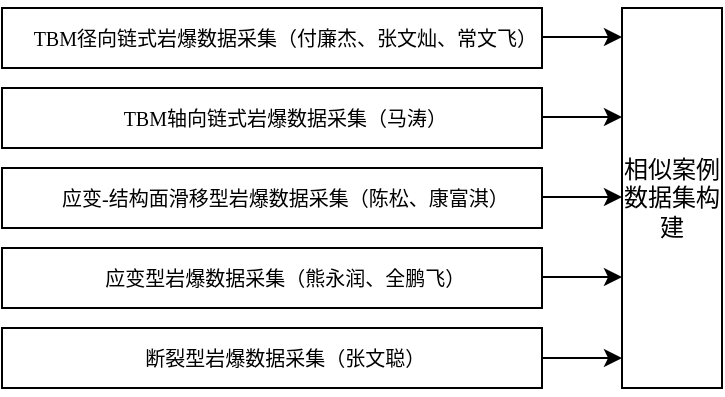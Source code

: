 <mxfile version="28.1.2">
  <diagram name="第 1 页" id="AsR8_wi1bpKjrC80z_sh">
    <mxGraphModel dx="976" dy="671" grid="1" gridSize="10" guides="1" tooltips="1" connect="1" arrows="1" fold="1" page="1" pageScale="1" pageWidth="827" pageHeight="1169" math="0" shadow="0">
      <root>
        <mxCell id="0" />
        <mxCell id="1" parent="0" />
        <mxCell id="B0jpazfzFXSb2_P1Gp61-1" value="相似案例数据集构建" style="rounded=0;whiteSpace=wrap;html=1;" vertex="1" parent="1">
          <mxGeometry x="390" y="240" width="50" height="190" as="geometry" />
        </mxCell>
        <mxCell id="B0jpazfzFXSb2_P1Gp61-2" value="&lt;p style=&quot;margin: 0pt 0pt 0.0pt; text-indent: 10pt; text-align: justify; line-height: 28pt; font-family: &amp;quot;Times New Roman&amp;quot;;&quot; class=&quot;MsoNormal&quot;&gt;&lt;font style=&quot;font-size: 10px;&quot;&gt;&lt;font&gt;&lt;font&gt;&lt;span style=&quot;font-family: 仿宋_GB2312;&quot;&gt;&lt;font face=&quot;Times New Roman&quot;&gt;TBM&lt;/font&gt;&lt;font face=&quot;仿宋_GB2312&quot;&gt;径向链式&lt;/font&gt;&lt;/span&gt;&lt;/font&gt;&lt;span style=&quot;text-indent: 10pt; font-family: 仿宋_GB2312;&quot;&gt;&lt;font face=&quot;仿宋_GB2312&quot;&gt;岩爆&lt;/font&gt;&lt;/span&gt;&lt;span style=&quot;text-indent: 10pt; font-family: 仿宋_GB2312;&quot;&gt;&lt;font face=&quot;仿宋_GB2312&quot;&gt;数据采集（&lt;/font&gt;&lt;/span&gt;&lt;/font&gt;&lt;span style=&quot;font-family: 仿宋_GB2312; text-indent: 10pt;&quot;&gt;付廉杰、张文灿、常文飞）&lt;/span&gt;&lt;/font&gt;&lt;/p&gt;" style="rounded=0;whiteSpace=wrap;html=1;" vertex="1" parent="1">
          <mxGeometry x="80" y="240" width="270" height="30" as="geometry" />
        </mxCell>
        <mxCell id="B0jpazfzFXSb2_P1Gp61-3" value="&lt;p style=&quot;margin: 0pt 0pt 0.0pt; text-indent: 10pt; text-align: justify; line-height: 28pt; font-family: &amp;quot;Times New Roman&amp;quot;;&quot; class=&quot;MsoNormal&quot;&gt;&lt;font style=&quot;font-size: 10px;&quot;&gt;&lt;font&gt;&lt;font&gt;&lt;span style=&quot;font-family: 仿宋_GB2312;&quot;&gt;&lt;font face=&quot;Times New Roman&quot;&gt;TBM轴&lt;/font&gt;&lt;font face=&quot;仿宋_GB2312&quot;&gt;向链式&lt;/font&gt;&lt;/span&gt;&lt;/font&gt;&lt;span style=&quot;text-indent: 10pt; font-family: 仿宋_GB2312;&quot;&gt;&lt;font face=&quot;仿宋_GB2312&quot;&gt;岩爆&lt;/font&gt;&lt;/span&gt;&lt;span style=&quot;text-indent: 10pt; font-family: 仿宋_GB2312;&quot;&gt;&lt;font face=&quot;仿宋_GB2312&quot;&gt;数据采集（马涛&lt;/font&gt;&lt;/span&gt;&lt;/font&gt;&lt;span style=&quot;font-family: 仿宋_GB2312; text-indent: 10pt;&quot;&gt;）&lt;/span&gt;&lt;/font&gt;&lt;/p&gt;" style="rounded=0;whiteSpace=wrap;html=1;" vertex="1" parent="1">
          <mxGeometry x="80" y="280" width="270" height="30" as="geometry" />
        </mxCell>
        <mxCell id="B0jpazfzFXSb2_P1Gp61-4" value="&lt;p style=&quot;margin: 0pt 0pt 0.0pt; text-indent: 10pt; text-align: justify; line-height: 28pt; font-family: &amp;quot;Times New Roman&amp;quot;;&quot; class=&quot;MsoNormal&quot;&gt;&lt;font style=&quot;font-size: 10px;&quot;&gt;&lt;span style=&quot;font-family: 仿宋_GB2312;&quot;&gt;&lt;font face=&quot;仿宋_GB2312&quot;&gt;应变&lt;/font&gt;&lt;font face=&quot;Times New Roman&quot;&gt;-&lt;/font&gt;&lt;font face=&quot;仿宋_GB2312&quot;&gt;结构面滑移型岩爆&lt;/font&gt;&lt;/span&gt;&lt;span style=&quot;font-family: 仿宋_GB2312;&quot;&gt;&lt;font face=&quot;仿宋_GB2312&quot;&gt;数据采集（&lt;/font&gt;&lt;/span&gt;&lt;span style=&quot;font-family: 仿宋_GB2312; text-indent: 10pt;&quot;&gt;陈松、康富淇）&lt;/span&gt;&lt;/font&gt;&lt;/p&gt;" style="rounded=0;whiteSpace=wrap;html=1;" vertex="1" parent="1">
          <mxGeometry x="80" y="320" width="270" height="30" as="geometry" />
        </mxCell>
        <mxCell id="B0jpazfzFXSb2_P1Gp61-5" value="&lt;p style=&quot;margin: 0pt 0pt 0.0pt; text-indent: 10pt; text-align: justify; line-height: 28pt; font-family: &amp;quot;Times New Roman&amp;quot;;&quot; class=&quot;MsoNormal&quot;&gt;&lt;font style=&quot;font-size: 10px;&quot;&gt;&lt;span style=&quot;font-family: 仿宋_GB2312;&quot;&gt;&lt;font face=&quot;仿宋_GB2312&quot;&gt;应变型岩爆&lt;/font&gt;&lt;/span&gt;&lt;span style=&quot;font-family: 仿宋_GB2312;&quot;&gt;&lt;font face=&quot;仿宋_GB2312&quot;&gt;数据采集（&lt;/font&gt;&lt;/span&gt;&lt;span style=&quot;font-family: 仿宋_GB2312; text-indent: 10pt;&quot;&gt;熊永润、全鹏飞）&lt;/span&gt;&lt;/font&gt;&lt;/p&gt;" style="rounded=0;whiteSpace=wrap;html=1;" vertex="1" parent="1">
          <mxGeometry x="80" y="360" width="270" height="30" as="geometry" />
        </mxCell>
        <mxCell id="B0jpazfzFXSb2_P1Gp61-6" value="&lt;p style=&quot;margin: 0pt 0pt 0.0pt; text-indent: 10pt; text-align: justify; line-height: 28pt; font-family: &amp;quot;Times New Roman&amp;quot;;&quot; class=&quot;MsoNormal&quot;&gt;&lt;font style=&quot;font-size: 10px;&quot;&gt;&lt;span style=&quot;font-family: 仿宋_GB2312;&quot;&gt;&lt;font face=&quot;仿宋_GB2312&quot;&gt;断裂型岩爆&lt;/font&gt;&lt;/span&gt;&lt;span style=&quot;font-family: 仿宋_GB2312;&quot;&gt;&lt;font face=&quot;仿宋_GB2312&quot;&gt;数据采集（&lt;/font&gt;&lt;/span&gt;&lt;span style=&quot;font-family: 仿宋_GB2312; text-indent: 10pt;&quot;&gt;张文聪）&lt;/span&gt;&lt;/font&gt;&lt;/p&gt;" style="rounded=0;whiteSpace=wrap;html=1;" vertex="1" parent="1">
          <mxGeometry x="80" y="400" width="270" height="30" as="geometry" />
        </mxCell>
        <mxCell id="B0jpazfzFXSb2_P1Gp61-8" value="" style="endArrow=classic;html=1;rounded=0;exitX=1;exitY=0.5;exitDx=0;exitDy=0;" edge="1" parent="1" source="B0jpazfzFXSb2_P1Gp61-6">
          <mxGeometry width="50" height="50" relative="1" as="geometry">
            <mxPoint x="360" y="420" as="sourcePoint" />
            <mxPoint x="390" y="415" as="targetPoint" />
          </mxGeometry>
        </mxCell>
        <mxCell id="B0jpazfzFXSb2_P1Gp61-9" value="" style="endArrow=classic;html=1;rounded=0;exitX=1;exitY=0.5;exitDx=0;exitDy=0;" edge="1" parent="1">
          <mxGeometry width="50" height="50" relative="1" as="geometry">
            <mxPoint x="350" y="374.5" as="sourcePoint" />
            <mxPoint x="390" y="374.5" as="targetPoint" />
          </mxGeometry>
        </mxCell>
        <mxCell id="B0jpazfzFXSb2_P1Gp61-10" value="" style="endArrow=classic;html=1;rounded=0;exitX=1;exitY=0.5;exitDx=0;exitDy=0;" edge="1" parent="1">
          <mxGeometry width="50" height="50" relative="1" as="geometry">
            <mxPoint x="350" y="334.5" as="sourcePoint" />
            <mxPoint x="390" y="334.5" as="targetPoint" />
          </mxGeometry>
        </mxCell>
        <mxCell id="B0jpazfzFXSb2_P1Gp61-11" value="" style="endArrow=classic;html=1;rounded=0;exitX=1;exitY=0.5;exitDx=0;exitDy=0;" edge="1" parent="1">
          <mxGeometry width="50" height="50" relative="1" as="geometry">
            <mxPoint x="350" y="294.5" as="sourcePoint" />
            <mxPoint x="390" y="294.5" as="targetPoint" />
          </mxGeometry>
        </mxCell>
        <mxCell id="B0jpazfzFXSb2_P1Gp61-12" value="" style="endArrow=classic;html=1;rounded=0;exitX=1;exitY=0.5;exitDx=0;exitDy=0;" edge="1" parent="1">
          <mxGeometry width="50" height="50" relative="1" as="geometry">
            <mxPoint x="350" y="254.5" as="sourcePoint" />
            <mxPoint x="390" y="254.5" as="targetPoint" />
          </mxGeometry>
        </mxCell>
      </root>
    </mxGraphModel>
  </diagram>
</mxfile>
